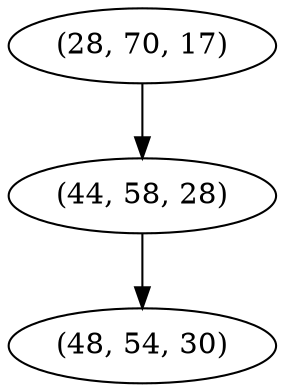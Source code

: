 digraph tree {
    "(28, 70, 17)";
    "(44, 58, 28)";
    "(48, 54, 30)";
    "(28, 70, 17)" -> "(44, 58, 28)";
    "(44, 58, 28)" -> "(48, 54, 30)";
}
